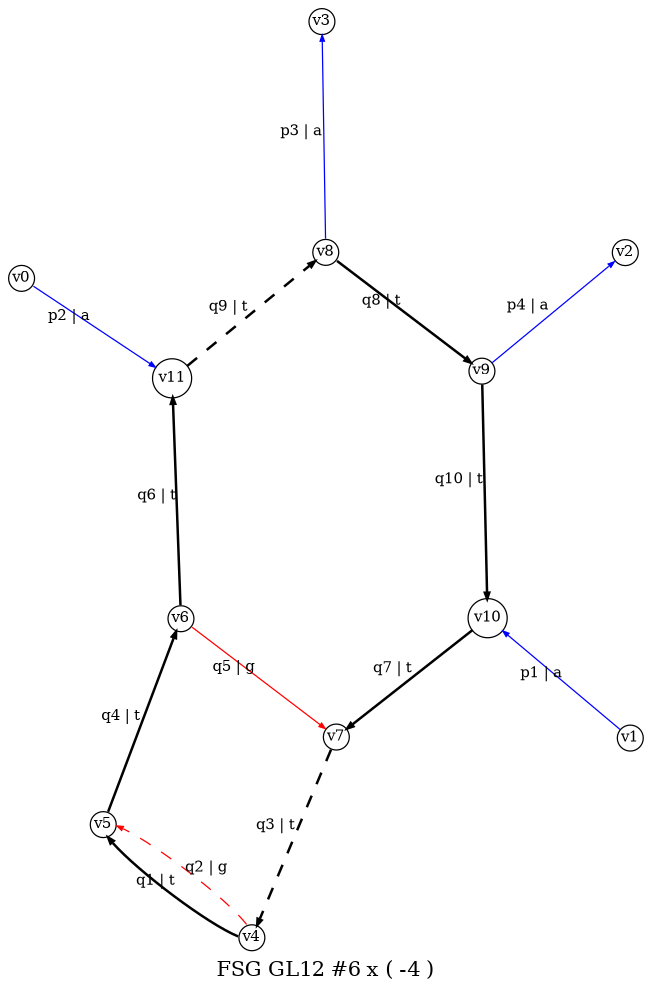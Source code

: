 digraph dot_6_0_GL12 {
label="FSG GL12 #6 x ( -4 )";
noverlap="scale"; layout="neato";
graph [ 
overall_factor="NumeratorDependentGrouping(12,1,AntiFermionSpinSumSign(1)*AutG(1)^-1*ExternalFermionOrderingSign(1)*InternalFermionLoopSign(-1)*NumeratorIndependentSymmetryGrouping(2))+NumeratorDependentGrouping(15,1,AntiFermionSpinSumSign(1)*AutG(1)^-1*ExternalFermionOrderingSign(1)*InternalFermionLoopSign(-1)*NumeratorIndependentSymmetryGrouping(2))",
overall_factor_evaluated="-4",
fontsize=10,ratio=1.5
 ];
node [ fontsize=7,shape=circle,margin=0,height=0.01,penwidth=0.6 ];
edge [ fontsize=7,arrowsize=0.3,penwidth=0.6 ];
"v1" -> "v10" [label="p1 | a",color="blue",penwidth="0.6",style="solid"];
"v0" -> "v11" [label="p2 | a",color="blue",penwidth="0.6",style="solid"];
"v8" -> "v3" [label="p3 | a",color="blue",penwidth="0.6",style="solid"];
"v9" -> "v2" [label="p4 | a",color="blue",penwidth="0.6",style="solid"];
"v4" -> "v5" [label="q1 | t",color="black",penwidth="1.2",style="solid"];
"v4" -> "v5" [label="q2 | g",color="red",penwidth="0.6",style="dashed"];
"v7" -> "v4" [label="q3 | t",color="black",penwidth="1.2",style="dashed"];
"v5" -> "v6" [label="q4 | t",color="black",penwidth="1.2",style="solid"];
"v6" -> "v7" [label="q5 | g",color="red",penwidth="0.6",style="solid"];
"v6" -> "v11" [label="q6 | t",color="black",penwidth="1.2",style="solid"];
"v10" -> "v7" [label="q7 | t",color="black",penwidth="1.2",style="solid"];
"v8" -> "v9" [label="q8 | t",color="black",penwidth="1.2",style="solid"];
"v11" -> "v8" [label="q9 | t",color="black",penwidth="1.2",style="dashed"];
"v9" -> "v10" [label="q10 | t",color="black",penwidth="1.2",style="solid"];
}